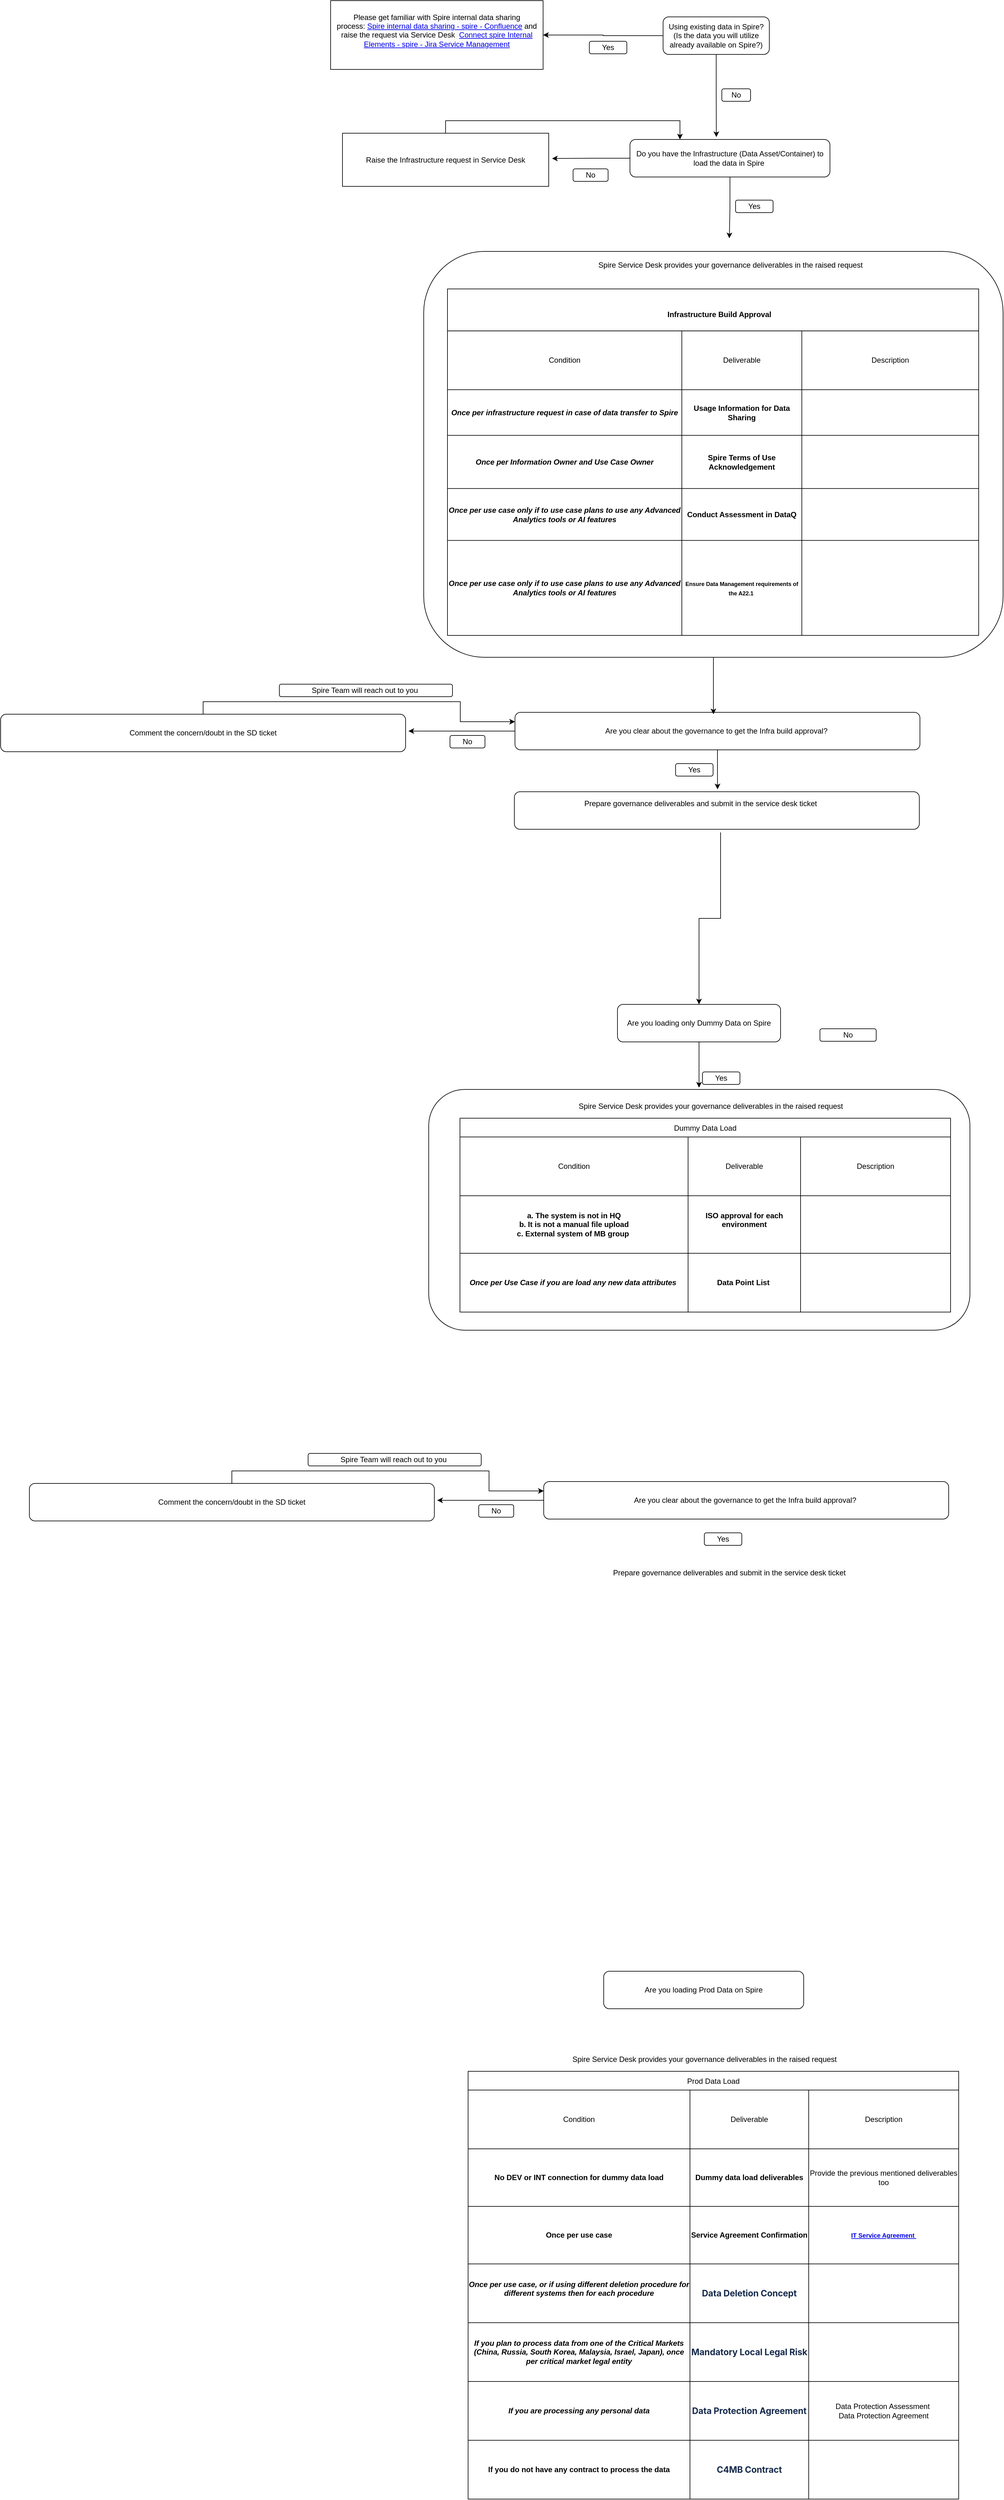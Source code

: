 <mxfile version="26.0.11">
  <diagram name="Page-1" id="hQ-1x9BbB4eBENIIL7El">
    <mxGraphModel dx="2420" dy="1972" grid="0" gridSize="10" guides="0" tooltips="1" connect="1" arrows="1" fold="1" page="1" pageScale="1" pageWidth="850" pageHeight="1100" math="0" shadow="0">
      <root>
        <mxCell id="0" />
        <mxCell id="1" parent="0" />
        <mxCell id="YCz1P3o43b8qL185OjPD-27" value="" style="rounded=1;whiteSpace=wrap;html=1;" vertex="1" parent="1">
          <mxGeometry x="65" y="1263" width="648" height="60" as="geometry" />
        </mxCell>
        <mxCell id="YCz1P3o43b8qL185OjPD-23" value="" style="rounded=1;whiteSpace=wrap;html=1;" vertex="1" parent="1">
          <mxGeometry x="-72" y="1739" width="866" height="385" as="geometry" />
        </mxCell>
        <mxCell id="YCz1P3o43b8qL185OjPD-5" style="edgeStyle=orthogonalEdgeStyle;rounded=0;orthogonalLoop=1;jettySize=auto;html=1;" edge="1" parent="1" source="LPWXYnSDIeVFGLM9SnJD-1" target="LPWXYnSDIeVFGLM9SnJD-32">
          <mxGeometry relative="1" as="geometry" />
        </mxCell>
        <mxCell id="LPWXYnSDIeVFGLM9SnJD-1" value="Using existing data in Spire?&lt;div&gt;(Is the data you will utilize already available on Spire?)&lt;/div&gt;" style="rounded=1;whiteSpace=wrap;html=1;" parent="1" vertex="1">
          <mxGeometry x="303" y="24" width="170" height="60" as="geometry" />
        </mxCell>
        <mxCell id="LPWXYnSDIeVFGLM9SnJD-10" value="No" style="rounded=1;whiteSpace=wrap;html=1;" parent="1" vertex="1">
          <mxGeometry x="397" y="139" width="46" height="20" as="geometry" />
        </mxCell>
        <mxCell id="LPWXYnSDIeVFGLM9SnJD-16" value="&lt;ul&gt;&lt;li&gt;&lt;br&gt;&lt;/li&gt;&lt;/ul&gt;" style="rounded=1;whiteSpace=wrap;html=1;" parent="1" vertex="1">
          <mxGeometry x="-80" y="399" width="927" height="649" as="geometry" />
        </mxCell>
        <mxCell id="YCz1P3o43b8qL185OjPD-7" style="edgeStyle=orthogonalEdgeStyle;rounded=0;orthogonalLoop=1;jettySize=auto;html=1;exitX=0;exitY=0.5;exitDx=0;exitDy=0;" edge="1" parent="1" source="LPWXYnSDIeVFGLM9SnJD-18">
          <mxGeometry relative="1" as="geometry">
            <mxPoint x="125.286" y="250.429" as="targetPoint" />
          </mxGeometry>
        </mxCell>
        <mxCell id="LPWXYnSDIeVFGLM9SnJD-18" value="Do you have the Infrastructure (Data Asset/Container) to load the data in Spire&amp;nbsp;" style="rounded=1;whiteSpace=wrap;html=1;" parent="1" vertex="1">
          <mxGeometry x="250" y="220" width="320" height="60" as="geometry" />
        </mxCell>
        <mxCell id="YCz1P3o43b8qL185OjPD-24" style="edgeStyle=orthogonalEdgeStyle;rounded=0;orthogonalLoop=1;jettySize=auto;html=1;" edge="1" parent="1" source="LPWXYnSDIeVFGLM9SnJD-28">
          <mxGeometry relative="1" as="geometry">
            <mxPoint x="360.5" y="1736.095" as="targetPoint" />
          </mxGeometry>
        </mxCell>
        <mxCell id="LPWXYnSDIeVFGLM9SnJD-28" value="Are you loading only Dummy Data on Spire" style="rounded=1;whiteSpace=wrap;html=1;" parent="1" vertex="1">
          <mxGeometry x="230" y="1603" width="261" height="60" as="geometry" />
        </mxCell>
        <UserObject label="&#xa;&lt;span style=&quot;color: rgb(0, 0, 0); font-family: Helvetica; font-size: 12px; font-style: normal; font-variant-ligatures: normal; font-variant-caps: normal; font-weight: 400; letter-spacing: normal; orphans: 2; text-align: center; text-indent: 0px; text-transform: none; widows: 2; word-spacing: 0px; -webkit-text-stroke-width: 0px; white-space: normal; background-color: rgb(251, 251, 251); text-decoration-thickness: initial; text-decoration-style: initial; text-decoration-color: initial; display: inline !important; float: none;&quot;&gt;Please get familiar with&amp;nbsp;Spire internal data sharing process:&amp;nbsp;&lt;/span&gt;&lt;a style=&quot;forced-color-adjust: none; font-family: Helvetica; font-size: 12px; font-style: normal; font-variant-ligatures: normal; font-variant-caps: normal; font-weight: 400; letter-spacing: normal; orphans: 2; text-align: center; text-indent: 0px; text-transform: none; widows: 2; word-spacing: 0px; -webkit-text-stroke-width: 0px; white-space: normal; background-color: rgb(251, 251, 251);&quot; href=&quot;https://mercedes-benz-mobility.atlassian.net/wiki/spaces/DSPL/pages/673218737/Spire+internal+data+sharing&quot;&gt;Spire internal data sharing - spire - Confluence&lt;/a&gt;&lt;span style=&quot;color: rgb(0, 0, 0); font-family: Helvetica; font-size: 12px; font-style: normal; font-variant-ligatures: normal; font-variant-caps: normal; font-weight: 400; letter-spacing: normal; orphans: 2; text-align: center; text-indent: 0px; text-transform: none; widows: 2; word-spacing: 0px; -webkit-text-stroke-width: 0px; white-space: normal; background-color: rgb(251, 251, 251); text-decoration-thickness: initial; text-decoration-style: initial; text-decoration-color: initial; display: inline !important; float: none;&quot;&gt;&amp;nbsp;and raise the request via Service Desk&amp;nbsp;&amp;nbsp;&lt;/span&gt;&lt;a style=&quot;forced-color-adjust: none; font-family: Helvetica; font-size: 12px; font-style: normal; font-variant-ligatures: normal; font-variant-caps: normal; font-weight: 400; letter-spacing: normal; orphans: 2; text-align: center; text-indent: 0px; text-transform: none; widows: 2; word-spacing: 0px; -webkit-text-stroke-width: 0px; white-space: normal; background-color: rgb(251, 251, 251);&quot; href=&quot;https://mercedes-benz-mobility.atlassian.net/servicedesk/customer/portal/48/group/164/create/971&quot;&gt;Connect spire Internal Elements - spire - Jira Service Management&lt;/a&gt;&#xa;&#xa;" link="&#xa;&lt;span style=&quot;color: rgb(0, 0, 0); font-family: Helvetica; font-size: 12px; font-style: normal; font-variant-ligatures: normal; font-variant-caps: normal; font-weight: 400; letter-spacing: normal; orphans: 2; text-align: center; text-indent: 0px; text-transform: none; widows: 2; word-spacing: 0px; -webkit-text-stroke-width: 0px; white-space: normal; background-color: rgb(251, 251, 251); text-decoration-thickness: initial; text-decoration-style: initial; text-decoration-color: initial; display: inline !important; float: none;&quot;&gt;Please get familiar with&amp;nbsp;Spire internal data sharing process:&amp;nbsp;&lt;/span&gt;&lt;a style=&quot;forced-color-adjust: none; font-family: Helvetica; font-size: 12px; font-style: normal; font-variant-ligatures: normal; font-variant-caps: normal; font-weight: 400; letter-spacing: normal; orphans: 2; text-align: center; text-indent: 0px; text-transform: none; widows: 2; word-spacing: 0px; -webkit-text-stroke-width: 0px; white-space: normal; background-color: rgb(251, 251, 251);&quot; href=&quot;https://mercedes-benz-mobility.atlassian.net/wiki/spaces/DSPL/pages/673218737/Spire+internal+data+sharing&quot;&gt;Spire internal data sharing - spire - Confluence&lt;/a&gt;&lt;span style=&quot;color: rgb(0, 0, 0); font-family: Helvetica; font-size: 12px; font-style: normal; font-variant-ligatures: normal; font-variant-caps: normal; font-weight: 400; letter-spacing: normal; orphans: 2; text-align: center; text-indent: 0px; text-transform: none; widows: 2; word-spacing: 0px; -webkit-text-stroke-width: 0px; white-space: normal; background-color: rgb(251, 251, 251); text-decoration-thickness: initial; text-decoration-style: initial; text-decoration-color: initial; display: inline !important; float: none;&quot;&gt;&amp;nbsp;and raise the request via Service Desk&amp;nbsp;&amp;nbsp;&lt;/span&gt;&lt;a style=&quot;forced-color-adjust: none; font-family: Helvetica; font-size: 12px; font-style: normal; font-variant-ligatures: normal; font-variant-caps: normal; font-weight: 400; letter-spacing: normal; orphans: 2; text-align: center; text-indent: 0px; text-transform: none; widows: 2; word-spacing: 0px; -webkit-text-stroke-width: 0px; white-space: normal; background-color: rgb(251, 251, 251);&quot; href=&quot;https://mercedes-benz-mobility.atlassian.net/servicedesk/customer/portal/48/group/164/create/971&quot;&gt;Connect spire Internal Elements - spire - Jira Service Management&lt;/a&gt;&#xa;&#xa;" id="LPWXYnSDIeVFGLM9SnJD-32">
          <mxCell style="rounded=0;whiteSpace=wrap;html=1;" parent="1" vertex="1">
            <mxGeometry x="-229" y="-2" width="340" height="110" as="geometry" />
          </mxCell>
        </UserObject>
        <mxCell id="LPWXYnSDIeVFGLM9SnJD-85" value="Dummy Data Load" style="shape=table;startSize=30;container=1;collapsible=0;childLayout=tableLayout;" parent="1" vertex="1">
          <mxGeometry x="-22" y="1785" width="785" height="310" as="geometry" />
        </mxCell>
        <mxCell id="LPWXYnSDIeVFGLM9SnJD-86" value="" style="shape=tableRow;horizontal=0;startSize=0;swimlaneHead=0;swimlaneBody=0;strokeColor=inherit;top=0;left=0;bottom=0;right=0;collapsible=0;dropTarget=0;fillColor=none;points=[[0,0.5],[1,0.5]];portConstraint=eastwest;" parent="LPWXYnSDIeVFGLM9SnJD-85" vertex="1">
          <mxGeometry y="30" width="785" height="94" as="geometry" />
        </mxCell>
        <mxCell id="LPWXYnSDIeVFGLM9SnJD-95" value="Condition" style="shape=partialRectangle;html=1;whiteSpace=wrap;connectable=0;strokeColor=inherit;overflow=hidden;fillColor=none;top=0;left=0;bottom=0;right=0;pointerEvents=1;" parent="LPWXYnSDIeVFGLM9SnJD-86" vertex="1">
          <mxGeometry width="365" height="94" as="geometry">
            <mxRectangle width="365" height="94" as="alternateBounds" />
          </mxGeometry>
        </mxCell>
        <mxCell id="LPWXYnSDIeVFGLM9SnJD-87" value="Deliverable" style="shape=partialRectangle;html=1;whiteSpace=wrap;connectable=0;strokeColor=inherit;overflow=hidden;fillColor=none;top=0;left=0;bottom=0;right=0;pointerEvents=1;" parent="LPWXYnSDIeVFGLM9SnJD-86" vertex="1">
          <mxGeometry x="365" width="180" height="94" as="geometry">
            <mxRectangle width="180" height="94" as="alternateBounds" />
          </mxGeometry>
        </mxCell>
        <mxCell id="LPWXYnSDIeVFGLM9SnJD-88" value="Description" style="shape=partialRectangle;html=1;whiteSpace=wrap;connectable=0;strokeColor=inherit;overflow=hidden;fillColor=none;top=0;left=0;bottom=0;right=0;pointerEvents=1;" parent="LPWXYnSDIeVFGLM9SnJD-86" vertex="1">
          <mxGeometry x="545" width="240" height="94" as="geometry">
            <mxRectangle width="240" height="94" as="alternateBounds" />
          </mxGeometry>
        </mxCell>
        <mxCell id="LPWXYnSDIeVFGLM9SnJD-89" value="" style="shape=tableRow;horizontal=0;startSize=0;swimlaneHead=0;swimlaneBody=0;strokeColor=inherit;top=0;left=0;bottom=0;right=0;collapsible=0;dropTarget=0;fillColor=none;points=[[0,0.5],[1,0.5]];portConstraint=eastwest;" parent="LPWXYnSDIeVFGLM9SnJD-85" vertex="1">
          <mxGeometry y="124" width="785" height="92" as="geometry" />
        </mxCell>
        <mxCell id="LPWXYnSDIeVFGLM9SnJD-96" value="&lt;b&gt;a. The system is not in HQ&lt;/b&gt;&lt;div&gt;&lt;b&gt;b. It is not a manual file upload&lt;/b&gt;&lt;/div&gt;&lt;div&gt;&lt;b&gt;c. External system of MB group&amp;nbsp;&lt;/b&gt;&lt;/div&gt;" style="shape=partialRectangle;html=1;whiteSpace=wrap;connectable=0;strokeColor=inherit;overflow=hidden;fillColor=none;top=0;left=0;bottom=0;right=0;pointerEvents=1;" parent="LPWXYnSDIeVFGLM9SnJD-89" vertex="1">
          <mxGeometry width="365" height="92" as="geometry">
            <mxRectangle width="365" height="92" as="alternateBounds" />
          </mxGeometry>
        </mxCell>
        <mxCell id="LPWXYnSDIeVFGLM9SnJD-90" value="&#xa;&lt;strong style=&quot;forced-color-adjust: none; color: rgb(0, 0, 0); font-family: Helvetica; font-size: 12px; font-style: normal; font-variant-ligatures: normal; font-variant-caps: normal; letter-spacing: normal; orphans: 2; text-indent: 0px; text-transform: none; widows: 2; word-spacing: 0px; -webkit-text-stroke-width: 0px; white-space: normal; background-color: rgb(251, 251, 251); text-decoration-thickness: initial; text-decoration-style: initial; text-decoration-color: initial; text-align: left;&quot; data-prosemirror-mark-name=&quot;strong&quot; data-prosemirror-content-type=&quot;mark&quot;&gt;ISO approval for each environment&lt;/strong&gt;&#xa;&#xa;" style="shape=partialRectangle;html=1;whiteSpace=wrap;connectable=0;strokeColor=inherit;overflow=hidden;fillColor=none;top=0;left=0;bottom=0;right=0;pointerEvents=1;" parent="LPWXYnSDIeVFGLM9SnJD-89" vertex="1">
          <mxGeometry x="365" width="180" height="92" as="geometry">
            <mxRectangle width="180" height="92" as="alternateBounds" />
          </mxGeometry>
        </mxCell>
        <mxCell id="LPWXYnSDIeVFGLM9SnJD-91" value="" style="shape=partialRectangle;html=1;whiteSpace=wrap;connectable=0;strokeColor=inherit;overflow=hidden;fillColor=none;top=0;left=0;bottom=0;right=0;pointerEvents=1;" parent="LPWXYnSDIeVFGLM9SnJD-89" vertex="1">
          <mxGeometry x="545" width="240" height="92" as="geometry">
            <mxRectangle width="240" height="92" as="alternateBounds" />
          </mxGeometry>
        </mxCell>
        <mxCell id="LPWXYnSDIeVFGLM9SnJD-92" style="shape=tableRow;horizontal=0;startSize=0;swimlaneHead=0;swimlaneBody=0;strokeColor=inherit;top=0;left=0;bottom=0;right=0;collapsible=0;dropTarget=0;fillColor=none;points=[[0,0.5],[1,0.5]];portConstraint=eastwest;" parent="LPWXYnSDIeVFGLM9SnJD-85" vertex="1">
          <mxGeometry y="216" width="785" height="94" as="geometry" />
        </mxCell>
        <mxCell id="LPWXYnSDIeVFGLM9SnJD-97" value="&lt;strong style=&quot;color: light-dark(rgb(0, 0, 0), rgb(255, 255, 255)); text-align: left; background-color: transparent;&quot; data-prosemirror-mark-name=&quot;strong&quot; data-prosemirror-content-type=&quot;mark&quot;&gt;&lt;i&gt;Once per Use Case if you are load any new data attributes&amp;nbsp;&lt;/i&gt;&lt;/strong&gt;" style="shape=partialRectangle;html=1;whiteSpace=wrap;connectable=0;strokeColor=inherit;overflow=hidden;fillColor=none;top=0;left=0;bottom=0;right=0;pointerEvents=1;" parent="LPWXYnSDIeVFGLM9SnJD-92" vertex="1">
          <mxGeometry width="365" height="94" as="geometry">
            <mxRectangle width="365" height="94" as="alternateBounds" />
          </mxGeometry>
        </mxCell>
        <mxCell id="LPWXYnSDIeVFGLM9SnJD-93" value="&lt;strong style=&quot;text-align: left;&quot; data-prosemirror-mark-name=&quot;strong&quot; data-prosemirror-content-type=&quot;mark&quot;&gt;Data Point List&amp;nbsp;&lt;/strong&gt;" style="shape=partialRectangle;html=1;whiteSpace=wrap;connectable=0;strokeColor=inherit;overflow=hidden;fillColor=none;top=0;left=0;bottom=0;right=0;pointerEvents=1;" parent="LPWXYnSDIeVFGLM9SnJD-92" vertex="1">
          <mxGeometry x="365" width="180" height="94" as="geometry">
            <mxRectangle width="180" height="94" as="alternateBounds" />
          </mxGeometry>
        </mxCell>
        <mxCell id="LPWXYnSDIeVFGLM9SnJD-94" style="shape=partialRectangle;html=1;whiteSpace=wrap;connectable=0;strokeColor=inherit;overflow=hidden;fillColor=none;top=0;left=0;bottom=0;right=0;pointerEvents=1;" parent="LPWXYnSDIeVFGLM9SnJD-92" vertex="1">
          <mxGeometry x="545" width="240" height="94" as="geometry">
            <mxRectangle width="240" height="94" as="alternateBounds" />
          </mxGeometry>
        </mxCell>
        <mxCell id="LPWXYnSDIeVFGLM9SnJD-98" value="Are you loading Prod Data on Spire" style="rounded=1;whiteSpace=wrap;html=1;" parent="1" vertex="1">
          <mxGeometry x="208" y="3149" width="320" height="60" as="geometry" />
        </mxCell>
        <mxCell id="LPWXYnSDIeVFGLM9SnJD-99" value="Prod Data Load" style="shape=table;startSize=30;container=1;collapsible=0;childLayout=tableLayout;" parent="1" vertex="1">
          <mxGeometry x="-9" y="3309" width="785" height="684" as="geometry" />
        </mxCell>
        <mxCell id="LPWXYnSDIeVFGLM9SnJD-100" value="" style="shape=tableRow;horizontal=0;startSize=0;swimlaneHead=0;swimlaneBody=0;strokeColor=inherit;top=0;left=0;bottom=0;right=0;collapsible=0;dropTarget=0;fillColor=none;points=[[0,0.5],[1,0.5]];portConstraint=eastwest;" parent="LPWXYnSDIeVFGLM9SnJD-99" vertex="1">
          <mxGeometry y="30" width="785" height="94" as="geometry" />
        </mxCell>
        <mxCell id="LPWXYnSDIeVFGLM9SnJD-101" value="Condition" style="shape=partialRectangle;html=1;whiteSpace=wrap;connectable=0;strokeColor=inherit;overflow=hidden;fillColor=none;top=0;left=0;bottom=0;right=0;pointerEvents=1;" parent="LPWXYnSDIeVFGLM9SnJD-100" vertex="1">
          <mxGeometry width="355" height="94" as="geometry">
            <mxRectangle width="355" height="94" as="alternateBounds" />
          </mxGeometry>
        </mxCell>
        <mxCell id="LPWXYnSDIeVFGLM9SnJD-102" value="Deliverable" style="shape=partialRectangle;html=1;whiteSpace=wrap;connectable=0;strokeColor=inherit;overflow=hidden;fillColor=none;top=0;left=0;bottom=0;right=0;pointerEvents=1;" parent="LPWXYnSDIeVFGLM9SnJD-100" vertex="1">
          <mxGeometry x="355" width="190" height="94" as="geometry">
            <mxRectangle width="190" height="94" as="alternateBounds" />
          </mxGeometry>
        </mxCell>
        <mxCell id="LPWXYnSDIeVFGLM9SnJD-103" value="Description" style="shape=partialRectangle;html=1;whiteSpace=wrap;connectable=0;strokeColor=inherit;overflow=hidden;fillColor=none;top=0;left=0;bottom=0;right=0;pointerEvents=1;" parent="LPWXYnSDIeVFGLM9SnJD-100" vertex="1">
          <mxGeometry x="545" width="240" height="94" as="geometry">
            <mxRectangle width="240" height="94" as="alternateBounds" />
          </mxGeometry>
        </mxCell>
        <mxCell id="LPWXYnSDIeVFGLM9SnJD-124" value="" style="shape=tableRow;horizontal=0;startSize=0;swimlaneHead=0;swimlaneBody=0;strokeColor=inherit;top=0;left=0;bottom=0;right=0;collapsible=0;dropTarget=0;fillColor=none;points=[[0,0.5],[1,0.5]];portConstraint=eastwest;" parent="LPWXYnSDIeVFGLM9SnJD-99" vertex="1">
          <mxGeometry y="124" width="785" height="92" as="geometry" />
        </mxCell>
        <mxCell id="LPWXYnSDIeVFGLM9SnJD-125" value="&lt;b&gt;No DEV or INT connection for dummy data load&lt;/b&gt;" style="shape=partialRectangle;html=1;whiteSpace=wrap;connectable=0;strokeColor=inherit;overflow=hidden;fillColor=none;top=0;left=0;bottom=0;right=0;pointerEvents=1;" parent="LPWXYnSDIeVFGLM9SnJD-124" vertex="1">
          <mxGeometry width="355" height="92" as="geometry">
            <mxRectangle width="355" height="92" as="alternateBounds" />
          </mxGeometry>
        </mxCell>
        <mxCell id="LPWXYnSDIeVFGLM9SnJD-126" value="&lt;b&gt;Dummy data load deliverables&lt;/b&gt;" style="shape=partialRectangle;html=1;whiteSpace=wrap;connectable=0;strokeColor=inherit;overflow=hidden;fillColor=none;top=0;left=0;bottom=0;right=0;pointerEvents=1;" parent="LPWXYnSDIeVFGLM9SnJD-124" vertex="1">
          <mxGeometry x="355" width="190" height="92" as="geometry">
            <mxRectangle width="190" height="92" as="alternateBounds" />
          </mxGeometry>
        </mxCell>
        <mxCell id="LPWXYnSDIeVFGLM9SnJD-127" value="Provide the previous mentioned deliverables too" style="shape=partialRectangle;html=1;whiteSpace=wrap;connectable=0;strokeColor=inherit;overflow=hidden;fillColor=none;top=0;left=0;bottom=0;right=0;pointerEvents=1;" parent="LPWXYnSDIeVFGLM9SnJD-124" vertex="1">
          <mxGeometry x="545" width="240" height="92" as="geometry">
            <mxRectangle width="240" height="92" as="alternateBounds" />
          </mxGeometry>
        </mxCell>
        <mxCell id="LPWXYnSDIeVFGLM9SnJD-104" value="" style="shape=tableRow;horizontal=0;startSize=0;swimlaneHead=0;swimlaneBody=0;strokeColor=inherit;top=0;left=0;bottom=0;right=0;collapsible=0;dropTarget=0;fillColor=none;points=[[0,0.5],[1,0.5]];portConstraint=eastwest;" parent="LPWXYnSDIeVFGLM9SnJD-99" vertex="1">
          <mxGeometry y="216" width="785" height="92" as="geometry" />
        </mxCell>
        <mxCell id="LPWXYnSDIeVFGLM9SnJD-105" value="&lt;b&gt;Once per use case&lt;/b&gt;" style="shape=partialRectangle;html=1;whiteSpace=wrap;connectable=0;strokeColor=inherit;overflow=hidden;fillColor=none;top=0;left=0;bottom=0;right=0;pointerEvents=1;" parent="LPWXYnSDIeVFGLM9SnJD-104" vertex="1">
          <mxGeometry width="355" height="92" as="geometry">
            <mxRectangle width="355" height="92" as="alternateBounds" />
          </mxGeometry>
        </mxCell>
        <mxCell id="LPWXYnSDIeVFGLM9SnJD-106" value="&lt;b&gt;Service Agreement Confirmation&lt;/b&gt;" style="shape=partialRectangle;html=1;whiteSpace=wrap;connectable=0;strokeColor=inherit;overflow=hidden;fillColor=none;top=0;left=0;bottom=0;right=0;pointerEvents=1;" parent="LPWXYnSDIeVFGLM9SnJD-104" vertex="1">
          <mxGeometry x="355" width="190" height="92" as="geometry">
            <mxRectangle width="190" height="92" as="alternateBounds" />
          </mxGeometry>
        </mxCell>
        <mxCell id="LPWXYnSDIeVFGLM9SnJD-107" value="&lt;h5 data-pm-slice=&quot;1 1 []&quot; data-prosemirror-node-block=&quot;true&quot; data-prosemirror-node-name=&quot;heading&quot; data-prosemirror-content-type=&quot;node&quot; data-local-id=&quot;a94f655c-dc84-40ea-876c-7d7ab082163d&quot;&gt;&lt;a data-prosemirror-mark-name=&quot;link&quot; data-prosemirror-content-type=&quot;mark&quot; href=&quot;https://social.cloud.corpintra.net/docs/DOC-523059&quot;&gt;IT Service Agreement&amp;nbsp;&lt;/a&gt;&lt;/h5&gt;" style="shape=partialRectangle;html=1;whiteSpace=wrap;connectable=0;strokeColor=inherit;overflow=hidden;fillColor=none;top=0;left=0;bottom=0;right=0;pointerEvents=1;" parent="LPWXYnSDIeVFGLM9SnJD-104" vertex="1">
          <mxGeometry x="545" width="240" height="92" as="geometry">
            <mxRectangle width="240" height="92" as="alternateBounds" />
          </mxGeometry>
        </mxCell>
        <mxCell id="LPWXYnSDIeVFGLM9SnJD-112" style="shape=tableRow;horizontal=0;startSize=0;swimlaneHead=0;swimlaneBody=0;strokeColor=inherit;top=0;left=0;bottom=0;right=0;collapsible=0;dropTarget=0;fillColor=none;points=[[0,0.5],[1,0.5]];portConstraint=eastwest;" parent="LPWXYnSDIeVFGLM9SnJD-99" vertex="1">
          <mxGeometry y="308" width="785" height="94" as="geometry" />
        </mxCell>
        <mxCell id="LPWXYnSDIeVFGLM9SnJD-113" value="&lt;div style=&quot;&quot;&gt;&lt;span style=&quot;background-color: transparent;&quot;&gt;&lt;b&gt;&lt;i&gt;Once per use case, or if using different deletion procedure for different systems then for each procedure&lt;/i&gt;&lt;/b&gt;&lt;/span&gt;&lt;/div&gt;&lt;div style=&quot;&quot;&gt;&lt;span style=&quot;background-color: transparent;&quot;&gt;&lt;b&gt;&lt;i&gt;&lt;br&gt;&lt;/i&gt;&lt;/b&gt;&lt;/span&gt;&lt;/div&gt;" style="shape=partialRectangle;html=1;whiteSpace=wrap;connectable=0;strokeColor=inherit;overflow=hidden;fillColor=none;top=0;left=0;bottom=0;right=0;pointerEvents=1;" parent="LPWXYnSDIeVFGLM9SnJD-112" vertex="1">
          <mxGeometry width="355" height="94" as="geometry">
            <mxRectangle width="355" height="94" as="alternateBounds" />
          </mxGeometry>
        </mxCell>
        <mxCell id="LPWXYnSDIeVFGLM9SnJD-114" value="&lt;strong style=&quot;color: rgb(23, 43, 77); font-family: -apple-system, BlinkMacSystemFont, &amp;quot;Segoe UI&amp;quot;, Roboto, Oxygen, Ubuntu, &amp;quot;Fira Sans&amp;quot;, &amp;quot;Droid Sans&amp;quot;, &amp;quot;Helvetica Neue&amp;quot;, sans-serif; font-size: 14px; letter-spacing: -0.07px; text-align: start; white-space-collapse: preserve; background-color: rgb(255, 255, 255);&quot; data-renderer-mark=&quot;true&quot;&gt;Data Deletion Concept&lt;/strong&gt;" style="shape=partialRectangle;html=1;whiteSpace=wrap;connectable=0;strokeColor=inherit;overflow=hidden;fillColor=none;top=0;left=0;bottom=0;right=0;pointerEvents=1;" parent="LPWXYnSDIeVFGLM9SnJD-112" vertex="1">
          <mxGeometry x="355" width="190" height="94" as="geometry">
            <mxRectangle width="190" height="94" as="alternateBounds" />
          </mxGeometry>
        </mxCell>
        <mxCell id="LPWXYnSDIeVFGLM9SnJD-115" style="shape=partialRectangle;html=1;whiteSpace=wrap;connectable=0;strokeColor=inherit;overflow=hidden;fillColor=none;top=0;left=0;bottom=0;right=0;pointerEvents=1;" parent="LPWXYnSDIeVFGLM9SnJD-112" vertex="1">
          <mxGeometry x="545" width="240" height="94" as="geometry">
            <mxRectangle width="240" height="94" as="alternateBounds" />
          </mxGeometry>
        </mxCell>
        <mxCell id="LPWXYnSDIeVFGLM9SnJD-116" style="shape=tableRow;horizontal=0;startSize=0;swimlaneHead=0;swimlaneBody=0;strokeColor=inherit;top=0;left=0;bottom=0;right=0;collapsible=0;dropTarget=0;fillColor=none;points=[[0,0.5],[1,0.5]];portConstraint=eastwest;" parent="LPWXYnSDIeVFGLM9SnJD-99" vertex="1">
          <mxGeometry y="402" width="785" height="94" as="geometry" />
        </mxCell>
        <mxCell id="LPWXYnSDIeVFGLM9SnJD-117" value="&lt;div style=&quot;&quot;&gt;&lt;span style=&quot;background-color: transparent;&quot;&gt;&lt;b&gt;&lt;i&gt;If you plan to process data from one of the Critical Markets (China, Russia, South Korea, Malaysia, Israel, Japan), once per critical market legal entity&lt;/i&gt;&lt;/b&gt;&lt;/span&gt;&lt;/div&gt;" style="shape=partialRectangle;html=1;whiteSpace=wrap;connectable=0;strokeColor=inherit;overflow=hidden;fillColor=none;top=0;left=0;bottom=0;right=0;pointerEvents=1;align=center;" parent="LPWXYnSDIeVFGLM9SnJD-116" vertex="1">
          <mxGeometry width="355" height="94" as="geometry">
            <mxRectangle width="355" height="94" as="alternateBounds" />
          </mxGeometry>
        </mxCell>
        <mxCell id="LPWXYnSDIeVFGLM9SnJD-118" value="&lt;strong style=&quot;color: rgb(23, 43, 77); font-family: -apple-system, BlinkMacSystemFont, &amp;quot;Segoe UI&amp;quot;, Roboto, Oxygen, Ubuntu, &amp;quot;Fira Sans&amp;quot;, &amp;quot;Droid Sans&amp;quot;, &amp;quot;Helvetica Neue&amp;quot;, sans-serif; font-size: 14px; letter-spacing: -0.07px; text-align: start; white-space-collapse: preserve; background-color: rgb(255, 255, 255);&quot; data-renderer-mark=&quot;true&quot;&gt;Mandatory Local Legal Risk&lt;/strong&gt;" style="shape=partialRectangle;html=1;whiteSpace=wrap;connectable=0;strokeColor=inherit;overflow=hidden;fillColor=none;top=0;left=0;bottom=0;right=0;pointerEvents=1;" parent="LPWXYnSDIeVFGLM9SnJD-116" vertex="1">
          <mxGeometry x="355" width="190" height="94" as="geometry">
            <mxRectangle width="190" height="94" as="alternateBounds" />
          </mxGeometry>
        </mxCell>
        <mxCell id="LPWXYnSDIeVFGLM9SnJD-119" style="shape=partialRectangle;html=1;whiteSpace=wrap;connectable=0;strokeColor=inherit;overflow=hidden;fillColor=none;top=0;left=0;bottom=0;right=0;pointerEvents=1;" parent="LPWXYnSDIeVFGLM9SnJD-116" vertex="1">
          <mxGeometry x="545" width="240" height="94" as="geometry">
            <mxRectangle width="240" height="94" as="alternateBounds" />
          </mxGeometry>
        </mxCell>
        <mxCell id="LPWXYnSDIeVFGLM9SnJD-120" style="shape=tableRow;horizontal=0;startSize=0;swimlaneHead=0;swimlaneBody=0;strokeColor=inherit;top=0;left=0;bottom=0;right=0;collapsible=0;dropTarget=0;fillColor=none;points=[[0,0.5],[1,0.5]];portConstraint=eastwest;" parent="LPWXYnSDIeVFGLM9SnJD-99" vertex="1">
          <mxGeometry y="496" width="785" height="94" as="geometry" />
        </mxCell>
        <mxCell id="LPWXYnSDIeVFGLM9SnJD-121" value="&lt;strong style=&quot;color: light-dark(rgb(0, 0, 0), rgb(255, 255, 255)); text-align: left; background-color: transparent;&quot; data-prosemirror-mark-name=&quot;strong&quot; data-prosemirror-content-type=&quot;mark&quot;&gt;&lt;i&gt;If you are processing any personal data&lt;/i&gt;&lt;/strong&gt;" style="shape=partialRectangle;html=1;whiteSpace=wrap;connectable=0;strokeColor=inherit;overflow=hidden;fillColor=none;top=0;left=0;bottom=0;right=0;pointerEvents=1;" parent="LPWXYnSDIeVFGLM9SnJD-120" vertex="1">
          <mxGeometry width="355" height="94" as="geometry">
            <mxRectangle width="355" height="94" as="alternateBounds" />
          </mxGeometry>
        </mxCell>
        <mxCell id="LPWXYnSDIeVFGLM9SnJD-122" value="&lt;strong style=&quot;color: rgb(23, 43, 77); font-family: -apple-system, BlinkMacSystemFont, &amp;quot;Segoe UI&amp;quot;, Roboto, Oxygen, Ubuntu, &amp;quot;Fira Sans&amp;quot;, &amp;quot;Droid Sans&amp;quot;, &amp;quot;Helvetica Neue&amp;quot;, sans-serif; font-size: 14px; letter-spacing: -0.07px; text-align: start; white-space-collapse: preserve; background-color: rgb(255, 255, 255);&quot; data-renderer-mark=&quot;true&quot;&gt;Data Protection Agreement&lt;/strong&gt;" style="shape=partialRectangle;html=1;whiteSpace=wrap;connectable=0;strokeColor=inherit;overflow=hidden;fillColor=none;top=0;left=0;bottom=0;right=0;pointerEvents=1;" parent="LPWXYnSDIeVFGLM9SnJD-120" vertex="1">
          <mxGeometry x="355" width="190" height="94" as="geometry">
            <mxRectangle width="190" height="94" as="alternateBounds" />
          </mxGeometry>
        </mxCell>
        <mxCell id="LPWXYnSDIeVFGLM9SnJD-123" value="Data Protection Assessment&amp;nbsp;&lt;div&gt;Data Protection Agreement&lt;/div&gt;" style="shape=partialRectangle;html=1;whiteSpace=wrap;connectable=0;strokeColor=inherit;overflow=hidden;fillColor=none;top=0;left=0;bottom=0;right=0;pointerEvents=1;" parent="LPWXYnSDIeVFGLM9SnJD-120" vertex="1">
          <mxGeometry x="545" width="240" height="94" as="geometry">
            <mxRectangle width="240" height="94" as="alternateBounds" />
          </mxGeometry>
        </mxCell>
        <mxCell id="LPWXYnSDIeVFGLM9SnJD-108" style="shape=tableRow;horizontal=0;startSize=0;swimlaneHead=0;swimlaneBody=0;strokeColor=inherit;top=0;left=0;bottom=0;right=0;collapsible=0;dropTarget=0;fillColor=none;points=[[0,0.5],[1,0.5]];portConstraint=eastwest;" parent="LPWXYnSDIeVFGLM9SnJD-99" vertex="1">
          <mxGeometry y="590" width="785" height="94" as="geometry" />
        </mxCell>
        <mxCell id="LPWXYnSDIeVFGLM9SnJD-109" value="&lt;b&gt;If you do not have any contract to process the data&lt;/b&gt;" style="shape=partialRectangle;html=1;whiteSpace=wrap;connectable=0;strokeColor=inherit;overflow=hidden;fillColor=none;top=0;left=0;bottom=0;right=0;pointerEvents=1;" parent="LPWXYnSDIeVFGLM9SnJD-108" vertex="1">
          <mxGeometry width="355" height="94" as="geometry">
            <mxRectangle width="355" height="94" as="alternateBounds" />
          </mxGeometry>
        </mxCell>
        <mxCell id="LPWXYnSDIeVFGLM9SnJD-110" value="&lt;strong style=&quot;color: rgb(23, 43, 77); font-family: -apple-system, BlinkMacSystemFont, &amp;quot;Segoe UI&amp;quot;, Roboto, Oxygen, Ubuntu, &amp;quot;Fira Sans&amp;quot;, &amp;quot;Droid Sans&amp;quot;, &amp;quot;Helvetica Neue&amp;quot;, sans-serif; font-size: 14px; letter-spacing: -0.07px; text-align: start; white-space-collapse: preserve; background-color: rgb(255, 255, 255);&quot; data-renderer-mark=&quot;true&quot;&gt;C4MB Contract&lt;/strong&gt;" style="shape=partialRectangle;html=1;whiteSpace=wrap;connectable=0;strokeColor=inherit;overflow=hidden;fillColor=none;top=0;left=0;bottom=0;right=0;pointerEvents=1;" parent="LPWXYnSDIeVFGLM9SnJD-108" vertex="1">
          <mxGeometry x="355" width="190" height="94" as="geometry">
            <mxRectangle width="190" height="94" as="alternateBounds" />
          </mxGeometry>
        </mxCell>
        <mxCell id="LPWXYnSDIeVFGLM9SnJD-111" value="" style="shape=partialRectangle;html=1;whiteSpace=wrap;connectable=0;strokeColor=inherit;overflow=hidden;fillColor=none;top=0;left=0;bottom=0;right=0;pointerEvents=1;" parent="LPWXYnSDIeVFGLM9SnJD-108" vertex="1">
          <mxGeometry x="545" width="240" height="94" as="geometry">
            <mxRectangle width="240" height="94" as="alternateBounds" />
          </mxGeometry>
        </mxCell>
        <mxCell id="LPWXYnSDIeVFGLM9SnJD-129" value="Yes" style="rounded=1;whiteSpace=wrap;html=1;" parent="1" vertex="1">
          <mxGeometry x="419" y="317" width="60" height="20" as="geometry" />
        </mxCell>
        <mxCell id="LPWXYnSDIeVFGLM9SnJD-131" value="No" style="rounded=1;whiteSpace=wrap;html=1;" parent="1" vertex="1">
          <mxGeometry x="554" y="1642" width="90" height="20" as="geometry" />
        </mxCell>
        <mxCell id="LPWXYnSDIeVFGLM9SnJD-133" value="Yes" style="rounded=1;whiteSpace=wrap;html=1;" parent="1" vertex="1">
          <mxGeometry x="366" y="1711" width="60" height="20" as="geometry" />
        </mxCell>
        <mxCell id="YCz1P3o43b8qL185OjPD-9" style="edgeStyle=orthogonalEdgeStyle;rounded=0;orthogonalLoop=1;jettySize=auto;html=1;entryX=0.25;entryY=0;entryDx=0;entryDy=0;exitX=0.5;exitY=0;exitDx=0;exitDy=0;" edge="1" parent="1" source="LPWXYnSDIeVFGLM9SnJD-134" target="LPWXYnSDIeVFGLM9SnJD-18">
          <mxGeometry relative="1" as="geometry" />
        </mxCell>
        <UserObject label="Raise the Infrastructure request in Service Desk" link="&#xa;&lt;span style=&quot;color: rgb(0, 0, 0); font-family: Helvetica; font-size: 12px; font-style: normal; font-variant-ligatures: normal; font-variant-caps: normal; font-weight: 400; letter-spacing: normal; orphans: 2; text-align: center; text-indent: 0px; text-transform: none; widows: 2; word-spacing: 0px; -webkit-text-stroke-width: 0px; white-space: normal; background-color: rgb(251, 251, 251); text-decoration-thickness: initial; text-decoration-style: initial; text-decoration-color: initial; display: inline !important; float: none;&quot;&gt;Please get familiar with&amp;nbsp;Spire internal data sharing process:&amp;nbsp;&lt;/span&gt;&lt;a style=&quot;forced-color-adjust: none; font-family: Helvetica; font-size: 12px; font-style: normal; font-variant-ligatures: normal; font-variant-caps: normal; font-weight: 400; letter-spacing: normal; orphans: 2; text-align: center; text-indent: 0px; text-transform: none; widows: 2; word-spacing: 0px; -webkit-text-stroke-width: 0px; white-space: normal; background-color: rgb(251, 251, 251);&quot; href=&quot;https://mercedes-benz-mobility.atlassian.net/wiki/spaces/DSPL/pages/673218737/Spire+internal+data+sharing&quot;&gt;Spire internal data sharing - spire - Confluence&lt;/a&gt;&lt;span style=&quot;color: rgb(0, 0, 0); font-family: Helvetica; font-size: 12px; font-style: normal; font-variant-ligatures: normal; font-variant-caps: normal; font-weight: 400; letter-spacing: normal; orphans: 2; text-align: center; text-indent: 0px; text-transform: none; widows: 2; word-spacing: 0px; -webkit-text-stroke-width: 0px; white-space: normal; background-color: rgb(251, 251, 251); text-decoration-thickness: initial; text-decoration-style: initial; text-decoration-color: initial; display: inline !important; float: none;&quot;&gt;&amp;nbsp;and raise the request via Service Desk&amp;nbsp;&amp;nbsp;&lt;/span&gt;&lt;a style=&quot;forced-color-adjust: none; font-family: Helvetica; font-size: 12px; font-style: normal; font-variant-ligatures: normal; font-variant-caps: normal; font-weight: 400; letter-spacing: normal; orphans: 2; text-align: center; text-indent: 0px; text-transform: none; widows: 2; word-spacing: 0px; -webkit-text-stroke-width: 0px; white-space: normal; background-color: rgb(251, 251, 251);&quot; href=&quot;https://mercedes-benz-mobility.atlassian.net/servicedesk/customer/portal/48/group/164/create/971&quot;&gt;Connect spire Internal Elements - spire - Jira Service Management&lt;/a&gt;&#xa;&#xa;" id="LPWXYnSDIeVFGLM9SnJD-134">
          <mxCell style="rounded=0;whiteSpace=wrap;html=1;" parent="1" vertex="1">
            <mxGeometry x="-210" y="210" width="330" height="85" as="geometry" />
          </mxCell>
        </UserObject>
        <mxCell id="LPWXYnSDIeVFGLM9SnJD-9" value="Yes" style="rounded=1;whiteSpace=wrap;html=1;" parent="1" vertex="1">
          <mxGeometry x="185" y="63" width="60" height="20" as="geometry" />
        </mxCell>
        <mxCell id="LPWXYnSDIeVFGLM9SnJD-140" value="No" style="rounded=1;whiteSpace=wrap;html=1;" parent="1" vertex="1">
          <mxGeometry x="159" y="267" width="56" height="20" as="geometry" />
        </mxCell>
        <mxCell id="YCz1P3o43b8qL185OjPD-4" style="edgeStyle=orthogonalEdgeStyle;rounded=0;orthogonalLoop=1;jettySize=auto;html=1;entryX=0.432;entryY=-0.064;entryDx=0;entryDy=0;entryPerimeter=0;" edge="1" parent="1" source="LPWXYnSDIeVFGLM9SnJD-1" target="LPWXYnSDIeVFGLM9SnJD-18">
          <mxGeometry relative="1" as="geometry" />
        </mxCell>
        <mxCell id="YCz1P3o43b8qL185OjPD-10" value="" style="group" vertex="1" connectable="0" parent="1">
          <mxGeometry x="-42" y="459" width="850" height="554" as="geometry" />
        </mxCell>
        <mxCell id="LPWXYnSDIeVFGLM9SnJD-84" value="" style="rounded=0;whiteSpace=wrap;html=1;" parent="YCz1P3o43b8qL185OjPD-10" vertex="1">
          <mxGeometry width="850.0" height="67.152" as="geometry" />
        </mxCell>
        <mxCell id="LPWXYnSDIeVFGLM9SnJD-30" value="&lt;strong data-prosemirror-content-type=&quot;mark&quot; data-prosemirror-mark-name=&quot;strong&quot; style=&quot;forced-color-adjust: none; color: rgb(0, 0, 0); font-family: Helvetica; font-size: 12px; font-style: normal; font-variant-ligatures: normal; font-variant-caps: normal; letter-spacing: normal; orphans: 2; text-align: center; text-indent: 0px; text-transform: none; widows: 2; word-spacing: 0px; -webkit-text-stroke-width: 0px; white-space: normal; background-color: rgb(251, 251, 251); text-decoration-thickness: initial; text-decoration-style: initial; text-decoration-color: initial;&quot;&gt;Infrastructure Build Approval&lt;/strong&gt;" style="text;whiteSpace=wrap;html=1;" parent="YCz1P3o43b8qL185OjPD-10" vertex="1">
          <mxGeometry x="349.935" y="26.861" width="220.779" height="44.768" as="geometry" />
        </mxCell>
        <mxCell id="LPWXYnSDIeVFGLM9SnJD-47" value="" style="shape=table;startSize=0;container=1;collapsible=0;childLayout=tableLayout;" parent="YCz1P3o43b8qL185OjPD-10" vertex="1">
          <mxGeometry y="67.152" width="850.0" height="486.848" as="geometry" />
        </mxCell>
        <mxCell id="LPWXYnSDIeVFGLM9SnJD-52" value="" style="shape=tableRow;horizontal=0;startSize=0;swimlaneHead=0;swimlaneBody=0;strokeColor=inherit;top=0;left=0;bottom=0;right=0;collapsible=0;dropTarget=0;fillColor=none;points=[[0,0.5],[1,0.5]];portConstraint=eastwest;" parent="LPWXYnSDIeVFGLM9SnJD-47" vertex="1">
          <mxGeometry width="850.0" height="94" as="geometry" />
        </mxCell>
        <mxCell id="LPWXYnSDIeVFGLM9SnJD-53" value="Condition" style="shape=partialRectangle;html=1;whiteSpace=wrap;connectable=0;strokeColor=inherit;overflow=hidden;fillColor=none;top=0;left=0;bottom=0;right=0;pointerEvents=1;" parent="LPWXYnSDIeVFGLM9SnJD-52" vertex="1">
          <mxGeometry width="375" height="94" as="geometry">
            <mxRectangle width="375" height="94" as="alternateBounds" />
          </mxGeometry>
        </mxCell>
        <mxCell id="LPWXYnSDIeVFGLM9SnJD-54" value="Deliverable" style="shape=partialRectangle;html=1;whiteSpace=wrap;connectable=0;strokeColor=inherit;overflow=hidden;fillColor=none;top=0;left=0;bottom=0;right=0;pointerEvents=1;" parent="LPWXYnSDIeVFGLM9SnJD-52" vertex="1">
          <mxGeometry x="375" width="192" height="94" as="geometry">
            <mxRectangle width="192" height="94" as="alternateBounds" />
          </mxGeometry>
        </mxCell>
        <mxCell id="LPWXYnSDIeVFGLM9SnJD-55" value="Description" style="shape=partialRectangle;html=1;whiteSpace=wrap;connectable=0;strokeColor=inherit;overflow=hidden;fillColor=none;top=0;left=0;bottom=0;right=0;pointerEvents=1;" parent="LPWXYnSDIeVFGLM9SnJD-52" vertex="1">
          <mxGeometry x="567" width="283" height="94" as="geometry">
            <mxRectangle width="283" height="94" as="alternateBounds" />
          </mxGeometry>
        </mxCell>
        <mxCell id="LPWXYnSDIeVFGLM9SnJD-56" value="" style="shape=tableRow;horizontal=0;startSize=0;swimlaneHead=0;swimlaneBody=0;strokeColor=inherit;top=0;left=0;bottom=0;right=0;collapsible=0;dropTarget=0;fillColor=none;points=[[0,0.5],[1,0.5]];portConstraint=eastwest;" parent="LPWXYnSDIeVFGLM9SnJD-47" vertex="1">
          <mxGeometry y="94" width="850.0" height="73" as="geometry" />
        </mxCell>
        <mxCell id="LPWXYnSDIeVFGLM9SnJD-57" value="&lt;i style=&quot;text-align: left;&quot;&gt;&lt;strong style=&quot;background-color: transparent; color: light-dark(rgb(0, 0, 0), rgb(255, 255, 255));&quot; data-prosemirror-content-type=&quot;mark&quot; data-prosemirror-mark-name=&quot;strong&quot;&gt;Once&amp;nbsp;&lt;/strong&gt;&lt;strong style=&quot;background-color: transparent; color: light-dark(rgb(0, 0, 0), rgb(255, 255, 255));&quot; data-prosemirror-content-type=&quot;mark&quot; data-prosemirror-mark-name=&quot;strong&quot;&gt;per infrastructure request in case of data transfer to Spire&lt;/strong&gt;&lt;/i&gt;" style="shape=partialRectangle;html=1;whiteSpace=wrap;connectable=0;strokeColor=inherit;overflow=hidden;fillColor=none;top=0;left=0;bottom=0;right=0;pointerEvents=1;" parent="LPWXYnSDIeVFGLM9SnJD-56" vertex="1">
          <mxGeometry width="375" height="73" as="geometry">
            <mxRectangle width="375" height="73" as="alternateBounds" />
          </mxGeometry>
        </mxCell>
        <mxCell id="LPWXYnSDIeVFGLM9SnJD-58" value="&lt;strong style=&quot;text-align: left;&quot; data-prosemirror-content-type=&quot;mark&quot; data-prosemirror-mark-name=&quot;strong&quot;&gt;Usage Information for Data Sharing&lt;/strong&gt;" style="shape=partialRectangle;html=1;whiteSpace=wrap;connectable=0;strokeColor=inherit;overflow=hidden;fillColor=none;top=0;left=0;bottom=0;right=0;pointerEvents=1;" parent="LPWXYnSDIeVFGLM9SnJD-56" vertex="1">
          <mxGeometry x="375" width="192" height="73" as="geometry">
            <mxRectangle width="192" height="73" as="alternateBounds" />
          </mxGeometry>
        </mxCell>
        <mxCell id="LPWXYnSDIeVFGLM9SnJD-59" value="" style="shape=partialRectangle;html=1;whiteSpace=wrap;connectable=0;strokeColor=inherit;overflow=hidden;fillColor=none;top=0;left=0;bottom=0;right=0;pointerEvents=1;" parent="LPWXYnSDIeVFGLM9SnJD-56" vertex="1">
          <mxGeometry x="567" width="283" height="73" as="geometry">
            <mxRectangle width="283" height="73" as="alternateBounds" />
          </mxGeometry>
        </mxCell>
        <mxCell id="LPWXYnSDIeVFGLM9SnJD-60" value="" style="shape=tableRow;horizontal=0;startSize=0;swimlaneHead=0;swimlaneBody=0;strokeColor=inherit;top=0;left=0;bottom=0;right=0;collapsible=0;dropTarget=0;fillColor=none;points=[[0,0.5],[1,0.5]];portConstraint=eastwest;" parent="LPWXYnSDIeVFGLM9SnJD-47" vertex="1">
          <mxGeometry y="167" width="850.0" height="85" as="geometry" />
        </mxCell>
        <mxCell id="LPWXYnSDIeVFGLM9SnJD-61" value="&lt;strong style=&quot;text-align: left;&quot; data-prosemirror-mark-name=&quot;strong&quot; data-prosemirror-content-type=&quot;mark&quot;&gt;&lt;i&gt;Once per Information Owner and Use Case Owner&lt;/i&gt;&lt;/strong&gt;" style="shape=partialRectangle;html=1;whiteSpace=wrap;connectable=0;strokeColor=inherit;overflow=hidden;fillColor=none;top=0;left=0;bottom=0;right=0;pointerEvents=1;" parent="LPWXYnSDIeVFGLM9SnJD-60" vertex="1">
          <mxGeometry width="375" height="85" as="geometry">
            <mxRectangle width="375" height="85" as="alternateBounds" />
          </mxGeometry>
        </mxCell>
        <mxCell id="LPWXYnSDIeVFGLM9SnJD-62" value="&lt;strong style=&quot;text-align: left;&quot; data-prosemirror-mark-name=&quot;strong&quot; data-prosemirror-content-type=&quot;mark&quot;&gt;Spire Terms of Use Acknowledgement&lt;/strong&gt;" style="shape=partialRectangle;html=1;whiteSpace=wrap;connectable=0;strokeColor=inherit;overflow=hidden;fillColor=none;top=0;left=0;bottom=0;right=0;pointerEvents=1;" parent="LPWXYnSDIeVFGLM9SnJD-60" vertex="1">
          <mxGeometry x="375" width="192" height="85" as="geometry">
            <mxRectangle width="192" height="85" as="alternateBounds" />
          </mxGeometry>
        </mxCell>
        <mxCell id="LPWXYnSDIeVFGLM9SnJD-63" value="" style="shape=partialRectangle;html=1;whiteSpace=wrap;connectable=0;strokeColor=inherit;overflow=hidden;fillColor=none;top=0;left=0;bottom=0;right=0;pointerEvents=1;" parent="LPWXYnSDIeVFGLM9SnJD-60" vertex="1">
          <mxGeometry x="567" width="283" height="85" as="geometry">
            <mxRectangle width="283" height="85" as="alternateBounds" />
          </mxGeometry>
        </mxCell>
        <mxCell id="LPWXYnSDIeVFGLM9SnJD-64" value="" style="shape=tableRow;horizontal=0;startSize=0;swimlaneHead=0;swimlaneBody=0;strokeColor=inherit;top=0;left=0;bottom=0;right=0;collapsible=0;dropTarget=0;fillColor=none;points=[[0,0.5],[1,0.5]];portConstraint=eastwest;" parent="LPWXYnSDIeVFGLM9SnJD-47" vertex="1">
          <mxGeometry y="252" width="850.0" height="83" as="geometry" />
        </mxCell>
        <mxCell id="LPWXYnSDIeVFGLM9SnJD-65" value="&lt;strong style=&quot;color: light-dark(rgb(0, 0, 0), rgb(255, 255, 255)); text-align: left; background-color: transparent;&quot; data-prosemirror-mark-name=&quot;strong&quot; data-prosemirror-content-type=&quot;mark&quot;&gt;&lt;i&gt;Once per use case only if&amp;nbsp;to use case plans to use any Advanced Analytics tools or AI features&lt;/i&gt;&lt;/strong&gt;" style="shape=partialRectangle;html=1;whiteSpace=wrap;connectable=0;strokeColor=inherit;overflow=hidden;fillColor=none;top=0;left=0;bottom=0;right=0;pointerEvents=1;" parent="LPWXYnSDIeVFGLM9SnJD-64" vertex="1">
          <mxGeometry width="375" height="83" as="geometry">
            <mxRectangle width="375" height="83" as="alternateBounds" />
          </mxGeometry>
        </mxCell>
        <mxCell id="LPWXYnSDIeVFGLM9SnJD-66" value="&lt;strong style=&quot;color: light-dark(rgb(0, 0, 0), rgb(255, 255, 255)); text-align: left; background-color: transparent;&quot; data-prosemirror-mark-name=&quot;strong&quot; data-prosemirror-content-type=&quot;mark&quot;&gt;Conduct Assessment in DataQ&lt;/strong&gt;" style="shape=partialRectangle;html=1;whiteSpace=wrap;connectable=0;strokeColor=inherit;overflow=hidden;fillColor=none;top=0;left=0;bottom=0;right=0;pointerEvents=1;" parent="LPWXYnSDIeVFGLM9SnJD-64" vertex="1">
          <mxGeometry x="375" width="192" height="83" as="geometry">
            <mxRectangle width="192" height="83" as="alternateBounds" />
          </mxGeometry>
        </mxCell>
        <mxCell id="LPWXYnSDIeVFGLM9SnJD-67" value="" style="shape=partialRectangle;html=1;whiteSpace=wrap;connectable=0;strokeColor=inherit;overflow=hidden;fillColor=none;top=0;left=0;bottom=0;right=0;pointerEvents=1;" parent="LPWXYnSDIeVFGLM9SnJD-64" vertex="1">
          <mxGeometry x="567" width="283" height="83" as="geometry">
            <mxRectangle width="283" height="83" as="alternateBounds" />
          </mxGeometry>
        </mxCell>
        <mxCell id="LPWXYnSDIeVFGLM9SnJD-68" style="shape=tableRow;horizontal=0;startSize=0;swimlaneHead=0;swimlaneBody=0;strokeColor=inherit;top=0;left=0;bottom=0;right=0;collapsible=0;dropTarget=0;fillColor=none;points=[[0,0.5],[1,0.5]];portConstraint=eastwest;" parent="LPWXYnSDIeVFGLM9SnJD-47" vertex="1">
          <mxGeometry y="335" width="850.0" height="152" as="geometry" />
        </mxCell>
        <mxCell id="LPWXYnSDIeVFGLM9SnJD-69" value="&lt;strong style=&quot;color: light-dark(rgb(0, 0, 0), rgb(255, 255, 255)); text-align: left; background-color: transparent;&quot; data-prosemirror-mark-name=&quot;strong&quot; data-prosemirror-content-type=&quot;mark&quot;&gt;&lt;i&gt;Once per use case only if&amp;nbsp;to use case plans to use any Advanced Analytics tools or AI features&lt;/i&gt;&lt;/strong&gt;" style="shape=partialRectangle;html=1;whiteSpace=wrap;connectable=0;strokeColor=inherit;overflow=hidden;fillColor=none;top=0;left=0;bottom=0;right=0;pointerEvents=1;" parent="LPWXYnSDIeVFGLM9SnJD-68" vertex="1">
          <mxGeometry width="375" height="152" as="geometry">
            <mxRectangle width="375" height="152" as="alternateBounds" />
          </mxGeometry>
        </mxCell>
        <mxCell id="LPWXYnSDIeVFGLM9SnJD-70" value="&lt;strong style=&quot;text-align: left;&quot; data-prosemirror-mark-name=&quot;strong&quot; data-prosemirror-content-type=&quot;mark&quot;&gt;&lt;font style=&quot;font-size: 9px;&quot;&gt;Ensure Data Management requirements of the A22.1&amp;nbsp;&lt;/font&gt;&lt;br&gt;&lt;/strong&gt;" style="shape=partialRectangle;html=1;whiteSpace=wrap;connectable=0;strokeColor=inherit;overflow=hidden;fillColor=none;top=0;left=0;bottom=0;right=0;pointerEvents=1;" parent="LPWXYnSDIeVFGLM9SnJD-68" vertex="1">
          <mxGeometry x="375" width="192" height="152" as="geometry">
            <mxRectangle width="192" height="152" as="alternateBounds" />
          </mxGeometry>
        </mxCell>
        <mxCell id="LPWXYnSDIeVFGLM9SnJD-71" style="shape=partialRectangle;html=1;whiteSpace=wrap;connectable=0;strokeColor=inherit;overflow=hidden;fillColor=none;top=0;left=0;bottom=0;right=0;pointerEvents=1;" parent="LPWXYnSDIeVFGLM9SnJD-68" vertex="1">
          <mxGeometry x="567" width="283" height="152" as="geometry">
            <mxRectangle width="283" height="152" as="alternateBounds" />
          </mxGeometry>
        </mxCell>
        <mxCell id="YCz1P3o43b8qL185OjPD-14" value="&lt;span style=&quot;background-color: light-dark(rgb(251, 251, 251), rgb(21, 21, 21)); color: light-dark(rgb(0, 0, 0), rgb(237, 237, 237));&quot;&gt;Spire Service Desk provides your governance deliverables in the raised request&lt;/span&gt;" style="text;whiteSpace=wrap;html=1;align=center;" vertex="1" parent="1">
          <mxGeometry x="163" y="407" width="496" height="75" as="geometry" />
        </mxCell>
        <mxCell id="YCz1P3o43b8qL185OjPD-15" style="edgeStyle=orthogonalEdgeStyle;rounded=0;orthogonalLoop=1;jettySize=auto;html=1;" edge="1" parent="1" source="LPWXYnSDIeVFGLM9SnJD-18">
          <mxGeometry relative="1" as="geometry">
            <mxPoint x="409" y="378" as="targetPoint" />
          </mxGeometry>
        </mxCell>
        <mxCell id="YCz1P3o43b8qL185OjPD-39" style="edgeStyle=orthogonalEdgeStyle;rounded=0;orthogonalLoop=1;jettySize=auto;html=1;entryX=0.5;entryY=0;entryDx=0;entryDy=0;" edge="1" parent="1" source="YCz1P3o43b8qL185OjPD-26" target="LPWXYnSDIeVFGLM9SnJD-28">
          <mxGeometry relative="1" as="geometry" />
        </mxCell>
        <mxCell id="YCz1P3o43b8qL185OjPD-26" value="&lt;span style=&quot;background-color: light-dark(rgb(251, 251, 251), rgb(21, 21, 21)); color: light-dark(rgb(0, 0, 0), rgb(237, 237, 237));&quot;&gt;Prepare governance deliverables and submit in the service desk ticket&lt;/span&gt;" style="text;whiteSpace=wrap;html=1;" vertex="1" parent="1">
          <mxGeometry x="174.999" y="1267.999" width="440" height="60" as="geometry" />
        </mxCell>
        <mxCell id="YCz1P3o43b8qL185OjPD-31" style="edgeStyle=orthogonalEdgeStyle;rounded=0;orthogonalLoop=1;jettySize=auto;html=1;" edge="1" parent="1" source="YCz1P3o43b8qL185OjPD-28">
          <mxGeometry relative="1" as="geometry">
            <mxPoint x="-104.444" y="1166" as="targetPoint" />
          </mxGeometry>
        </mxCell>
        <mxCell id="YCz1P3o43b8qL185OjPD-28" value="Are you clear about the governance to get the Infra build approval?&amp;nbsp;" style="rounded=1;whiteSpace=wrap;html=1;" vertex="1" parent="1">
          <mxGeometry x="66" y="1136" width="648" height="60" as="geometry" />
        </mxCell>
        <mxCell id="YCz1P3o43b8qL185OjPD-29" style="edgeStyle=orthogonalEdgeStyle;rounded=0;orthogonalLoop=1;jettySize=auto;html=1;entryX=0.489;entryY=-0.148;entryDx=0;entryDy=0;entryPerimeter=0;" edge="1" parent="1" source="YCz1P3o43b8qL185OjPD-28" target="YCz1P3o43b8qL185OjPD-26">
          <mxGeometry relative="1" as="geometry" />
        </mxCell>
        <mxCell id="YCz1P3o43b8qL185OjPD-33" style="edgeStyle=orthogonalEdgeStyle;rounded=0;orthogonalLoop=1;jettySize=auto;html=1;exitX=0.5;exitY=0;exitDx=0;exitDy=0;entryX=0;entryY=0.25;entryDx=0;entryDy=0;" edge="1" parent="1" source="YCz1P3o43b8qL185OjPD-30" target="YCz1P3o43b8qL185OjPD-28">
          <mxGeometry relative="1" as="geometry" />
        </mxCell>
        <mxCell id="YCz1P3o43b8qL185OjPD-30" value="Comment the concern/doubt in the SD ticket" style="rounded=1;whiteSpace=wrap;html=1;" vertex="1" parent="1">
          <mxGeometry x="-757" y="1139" width="648" height="60" as="geometry" />
        </mxCell>
        <mxCell id="YCz1P3o43b8qL185OjPD-32" value="Spire Team will reach out to you&amp;nbsp;" style="rounded=1;whiteSpace=wrap;html=1;" vertex="1" parent="1">
          <mxGeometry x="-311" y="1091" width="277" height="20" as="geometry" />
        </mxCell>
        <mxCell id="YCz1P3o43b8qL185OjPD-34" value="Yes" style="rounded=1;whiteSpace=wrap;html=1;" vertex="1" parent="1">
          <mxGeometry x="323" y="1218" width="60" height="20" as="geometry" />
        </mxCell>
        <mxCell id="YCz1P3o43b8qL185OjPD-35" value="No" style="rounded=1;whiteSpace=wrap;html=1;" vertex="1" parent="1">
          <mxGeometry x="-38" y="1173" width="56" height="20" as="geometry" />
        </mxCell>
        <mxCell id="YCz1P3o43b8qL185OjPD-37" style="edgeStyle=orthogonalEdgeStyle;rounded=0;orthogonalLoop=1;jettySize=auto;html=1;entryX=0.49;entryY=0.052;entryDx=0;entryDy=0;entryPerimeter=0;" edge="1" parent="1" source="LPWXYnSDIeVFGLM9SnJD-16" target="YCz1P3o43b8qL185OjPD-28">
          <mxGeometry relative="1" as="geometry" />
        </mxCell>
        <mxCell id="YCz1P3o43b8qL185OjPD-38" value="&lt;span style=&quot;color: rgb(0, 0, 0); font-family: Helvetica; font-size: 12px; font-style: normal; font-variant-ligatures: normal; font-variant-caps: normal; font-weight: 400; letter-spacing: normal; orphans: 2; text-align: center; text-indent: 0px; text-transform: none; widows: 2; word-spacing: 0px; -webkit-text-stroke-width: 0px; white-space: normal; background-color: rgb(251, 251, 251); text-decoration-thickness: initial; text-decoration-style: initial; text-decoration-color: initial; display: inline !important; float: none;&quot;&gt;Spire Service Desk provides your governance deliverables in the raised request&lt;/span&gt;" style="text;whiteSpace=wrap;html=1;" vertex="1" parent="1">
          <mxGeometry x="165.999" y="1752" width="451" height="36" as="geometry" />
        </mxCell>
        <mxCell id="YCz1P3o43b8qL185OjPD-40" value="&lt;span style=&quot;color: rgb(0, 0, 0); font-family: Helvetica; font-size: 12px; font-style: normal; font-variant-ligatures: normal; font-variant-caps: normal; font-weight: 400; letter-spacing: normal; orphans: 2; text-align: center; text-indent: 0px; text-transform: none; widows: 2; word-spacing: 0px; -webkit-text-stroke-width: 0px; white-space: normal; background-color: rgb(251, 251, 251); text-decoration-thickness: initial; text-decoration-style: initial; text-decoration-color: initial; display: inline !important; float: none;&quot;&gt;Spire Service Desk provides your governance deliverables in the raised request&lt;/span&gt;" style="text;whiteSpace=wrap;html=1;" vertex="1" parent="1">
          <mxGeometry x="155.999" y="3276" width="451" height="36" as="geometry" />
        </mxCell>
        <mxCell id="YCz1P3o43b8qL185OjPD-41" value="&lt;span style=&quot;background-color: light-dark(rgb(251, 251, 251), rgb(21, 21, 21)); color: light-dark(rgb(0, 0, 0), rgb(237, 237, 237));&quot;&gt;Prepare governance deliverables and submit in the service desk ticket&lt;/span&gt;" style="text;whiteSpace=wrap;html=1;" vertex="1" parent="1">
          <mxGeometry x="220.999" y="2497.999" width="440" height="60" as="geometry" />
        </mxCell>
        <mxCell id="YCz1P3o43b8qL185OjPD-42" style="edgeStyle=orthogonalEdgeStyle;rounded=0;orthogonalLoop=1;jettySize=auto;html=1;" edge="1" parent="1" source="YCz1P3o43b8qL185OjPD-43">
          <mxGeometry relative="1" as="geometry">
            <mxPoint x="-58.444" y="2396" as="targetPoint" />
          </mxGeometry>
        </mxCell>
        <mxCell id="YCz1P3o43b8qL185OjPD-43" value="Are you clear about the governance to get the Infra build approval?&amp;nbsp;" style="rounded=1;whiteSpace=wrap;html=1;" vertex="1" parent="1">
          <mxGeometry x="112" y="2366" width="648" height="60" as="geometry" />
        </mxCell>
        <mxCell id="YCz1P3o43b8qL185OjPD-44" style="edgeStyle=orthogonalEdgeStyle;rounded=0;orthogonalLoop=1;jettySize=auto;html=1;exitX=0.5;exitY=0;exitDx=0;exitDy=0;entryX=0;entryY=0.25;entryDx=0;entryDy=0;" edge="1" parent="1" source="YCz1P3o43b8qL185OjPD-45" target="YCz1P3o43b8qL185OjPD-43">
          <mxGeometry relative="1" as="geometry" />
        </mxCell>
        <mxCell id="YCz1P3o43b8qL185OjPD-45" value="Comment the concern/doubt in the SD ticket" style="rounded=1;whiteSpace=wrap;html=1;" vertex="1" parent="1">
          <mxGeometry x="-711" y="2369" width="648" height="60" as="geometry" />
        </mxCell>
        <mxCell id="YCz1P3o43b8qL185OjPD-46" value="Spire Team will reach out to you&amp;nbsp;" style="rounded=1;whiteSpace=wrap;html=1;" vertex="1" parent="1">
          <mxGeometry x="-265" y="2321" width="277" height="20" as="geometry" />
        </mxCell>
        <mxCell id="YCz1P3o43b8qL185OjPD-47" value="Yes" style="rounded=1;whiteSpace=wrap;html=1;" vertex="1" parent="1">
          <mxGeometry x="369" y="2448" width="60" height="20" as="geometry" />
        </mxCell>
        <mxCell id="YCz1P3o43b8qL185OjPD-48" value="No" style="rounded=1;whiteSpace=wrap;html=1;" vertex="1" parent="1">
          <mxGeometry x="8" y="2403" width="56" height="20" as="geometry" />
        </mxCell>
      </root>
    </mxGraphModel>
  </diagram>
</mxfile>
